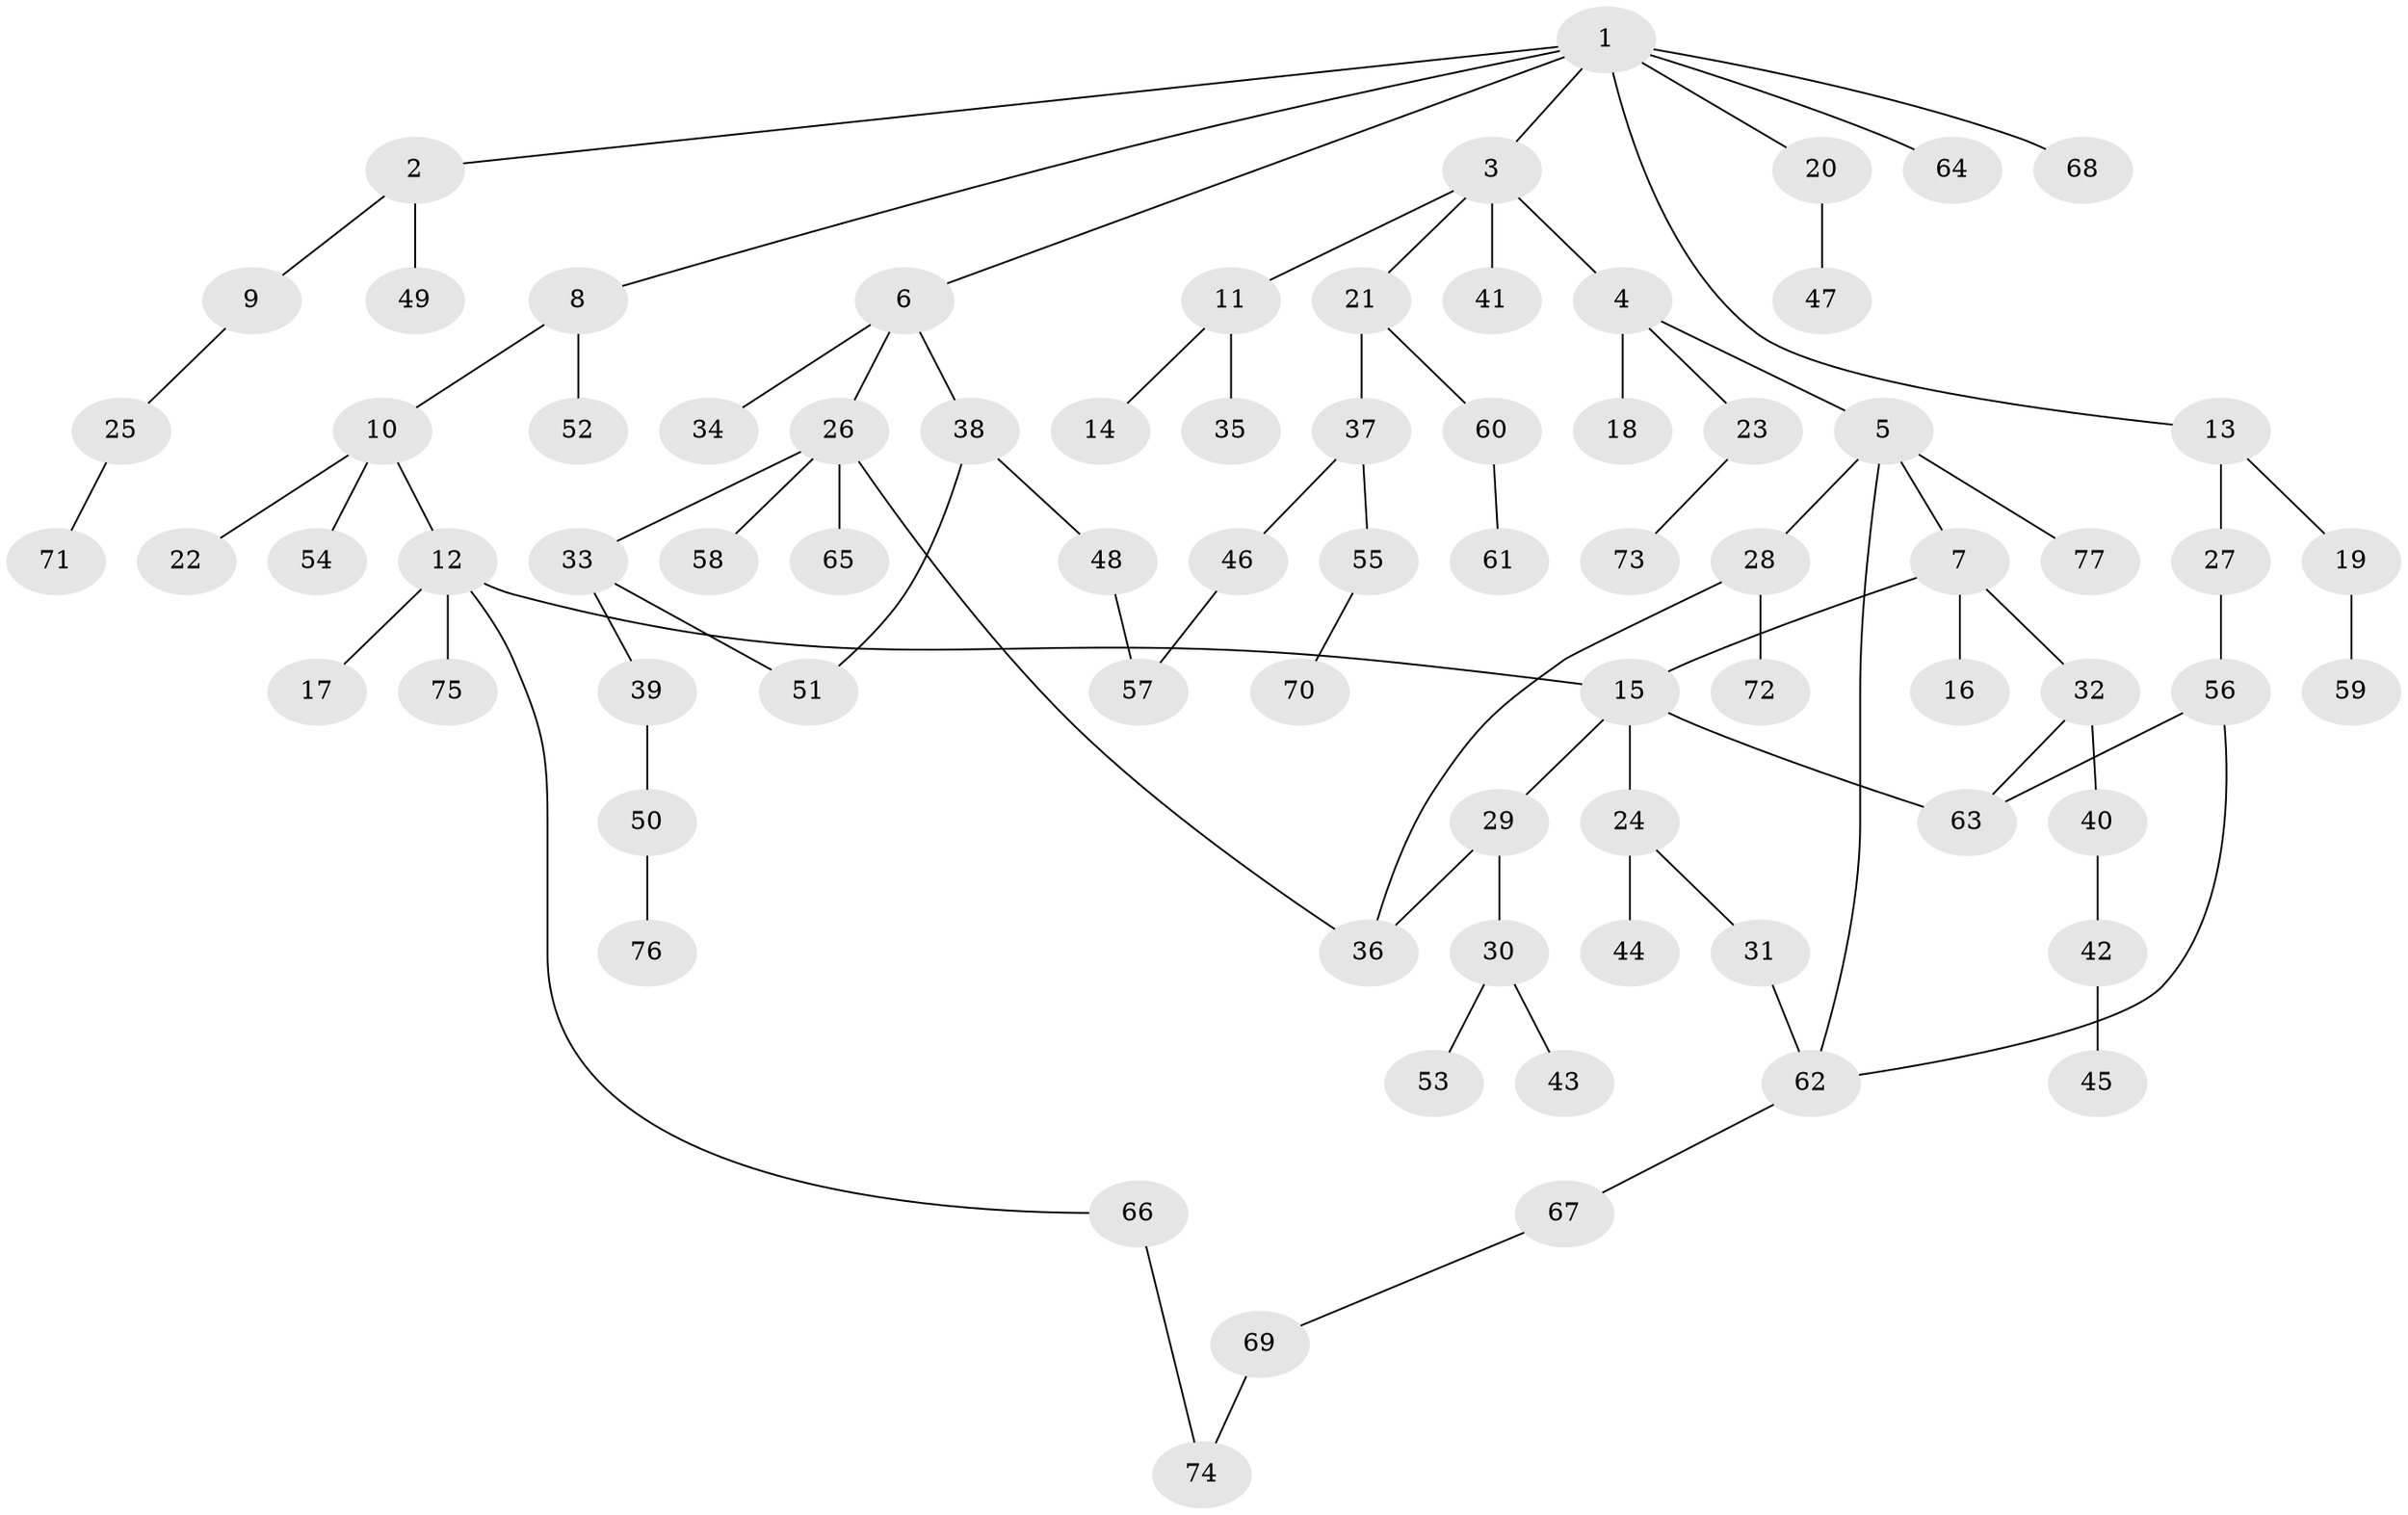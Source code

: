 // coarse degree distribution, {9: 0.0196078431372549, 2: 0.21568627450980393, 6: 0.0392156862745098, 4: 0.11764705882352941, 3: 0.21568627450980393, 1: 0.39215686274509803}
// Generated by graph-tools (version 1.1) at 2025/41/03/06/25 10:41:28]
// undirected, 77 vertices, 86 edges
graph export_dot {
graph [start="1"]
  node [color=gray90,style=filled];
  1;
  2;
  3;
  4;
  5;
  6;
  7;
  8;
  9;
  10;
  11;
  12;
  13;
  14;
  15;
  16;
  17;
  18;
  19;
  20;
  21;
  22;
  23;
  24;
  25;
  26;
  27;
  28;
  29;
  30;
  31;
  32;
  33;
  34;
  35;
  36;
  37;
  38;
  39;
  40;
  41;
  42;
  43;
  44;
  45;
  46;
  47;
  48;
  49;
  50;
  51;
  52;
  53;
  54;
  55;
  56;
  57;
  58;
  59;
  60;
  61;
  62;
  63;
  64;
  65;
  66;
  67;
  68;
  69;
  70;
  71;
  72;
  73;
  74;
  75;
  76;
  77;
  1 -- 2;
  1 -- 3;
  1 -- 6;
  1 -- 8;
  1 -- 13;
  1 -- 20;
  1 -- 64;
  1 -- 68;
  2 -- 9;
  2 -- 49;
  3 -- 4;
  3 -- 11;
  3 -- 21;
  3 -- 41;
  4 -- 5;
  4 -- 18;
  4 -- 23;
  5 -- 7;
  5 -- 28;
  5 -- 77;
  5 -- 62;
  6 -- 26;
  6 -- 34;
  6 -- 38;
  7 -- 16;
  7 -- 32;
  7 -- 15;
  8 -- 10;
  8 -- 52;
  9 -- 25;
  10 -- 12;
  10 -- 22;
  10 -- 54;
  11 -- 14;
  11 -- 35;
  12 -- 15;
  12 -- 17;
  12 -- 66;
  12 -- 75;
  13 -- 19;
  13 -- 27;
  15 -- 24;
  15 -- 29;
  15 -- 63;
  19 -- 59;
  20 -- 47;
  21 -- 37;
  21 -- 60;
  23 -- 73;
  24 -- 31;
  24 -- 44;
  25 -- 71;
  26 -- 33;
  26 -- 36;
  26 -- 58;
  26 -- 65;
  27 -- 56;
  28 -- 72;
  28 -- 36;
  29 -- 30;
  29 -- 36;
  30 -- 43;
  30 -- 53;
  31 -- 62;
  32 -- 40;
  32 -- 63;
  33 -- 39;
  33 -- 51;
  37 -- 46;
  37 -- 55;
  38 -- 48;
  38 -- 51;
  39 -- 50;
  40 -- 42;
  42 -- 45;
  46 -- 57;
  48 -- 57;
  50 -- 76;
  55 -- 70;
  56 -- 62;
  56 -- 63;
  60 -- 61;
  62 -- 67;
  66 -- 74;
  67 -- 69;
  69 -- 74;
}
